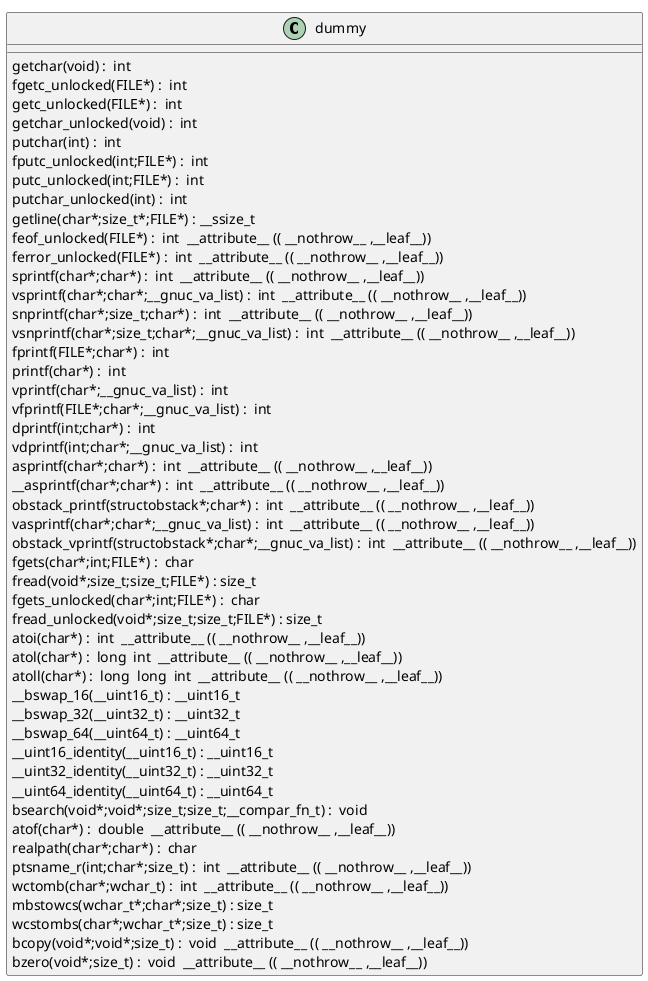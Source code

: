 @startuml
!pragma layout smetana
class dummy {
getchar(void) :  int  [[[./../../.././qc/crypto/dso/dso_dlfcn.c.html#900]]]
fgetc_unlocked(FILE*) :  int  [[[./../../.././qc/crypto/dso/dso_dlfcn.c.html#909]]]
getc_unlocked(FILE*) :  int  [[[./../../.././qc/crypto/dso/dso_dlfcn.c.html#919]]]
getchar_unlocked(void) :  int  [[[./../../.././qc/crypto/dso/dso_dlfcn.c.html#926]]]
putchar(int) :  int  [[[./../../.././qc/crypto/dso/dso_dlfcn.c.html#935]]]
fputc_unlocked(int;FILE*) :  int  [[[./../../.././qc/crypto/dso/dso_dlfcn.c.html#944]]]
putc_unlocked(int;FILE*) :  int  [[[./../../.././qc/crypto/dso/dso_dlfcn.c.html#954]]]
putchar_unlocked(int) :  int  [[[./../../.././qc/crypto/dso/dso_dlfcn.c.html#961]]]
getline(char*;size_t*;FILE*) : __ssize_t [[[./../../.././qc/crypto/dso/dso_dlfcn.c.html#971]]]
feof_unlocked(FILE*) :  int  __attribute__ (( __nothrow__ ,__leaf__)) [[[./../../.././qc/crypto/dso/dso_dlfcn.c.html#981]]]
ferror_unlocked(FILE*) :  int  __attribute__ (( __nothrow__ ,__leaf__)) [[[./../../.././qc/crypto/dso/dso_dlfcn.c.html#988]]]
sprintf(char*;char*) :  int  __attribute__ (( __nothrow__ ,__leaf__)) [[[./../../.././qc/crypto/dso/dso_dlfcn.c.html#1007]]]
vsprintf(char*;char*;__gnuc_va_list) :  int  __attribute__ (( __nothrow__ ,__leaf__)) [[[./../../.././qc/crypto/dso/dso_dlfcn.c.html#1020]]]
snprintf(char*;size_t;char*) :  int  __attribute__ (( __nothrow__ ,__leaf__)) [[[./../../.././qc/crypto/dso/dso_dlfcn.c.html#1039]]]
vsnprintf(char*;size_t;char*;__gnuc_va_list) :  int  __attribute__ (( __nothrow__ ,__leaf__)) [[[./../../.././qc/crypto/dso/dso_dlfcn.c.html#1053]]]
fprintf(FILE*;char*) :  int  [[[./../../.././qc/crypto/dso/dso_dlfcn.c.html#1074]]]
printf(char*) :  int  [[[./../../.././qc/crypto/dso/dso_dlfcn.c.html#1081]]]
vprintf(char*;__gnuc_va_list) :  int  [[[./../../.././qc/crypto/dso/dso_dlfcn.c.html#1093]]]
vfprintf(FILE*;char*;__gnuc_va_list) :  int  [[[./../../.././qc/crypto/dso/dso_dlfcn.c.html#1103]]]
dprintf(int;char*) :  int  [[[./../../.././qc/crypto/dso/dso_dlfcn.c.html#1118]]]
vdprintf(int;char*;__gnuc_va_list) :  int  [[[./../../.././qc/crypto/dso/dso_dlfcn.c.html#1129]]]
asprintf(char*;char*) :  int  __attribute__ (( __nothrow__ ,__leaf__)) [[[./../../.././qc/crypto/dso/dso_dlfcn.c.html#1155]]]
__asprintf(char*;char*) :  int  __attribute__ (( __nothrow__ ,__leaf__)) [[[./../../.././qc/crypto/dso/dso_dlfcn.c.html#1162]]]
obstack_printf(structobstack*;char*) :  int  __attribute__ (( __nothrow__ ,__leaf__)) [[[./../../.././qc/crypto/dso/dso_dlfcn.c.html#1170]]]
vasprintf(char*;char*;__gnuc_va_list) :  int  __attribute__ (( __nothrow__ ,__leaf__)) [[[./../../.././qc/crypto/dso/dso_dlfcn.c.html#1178]]]
obstack_vprintf(structobstack*;char*;__gnuc_va_list) :  int  __attribute__ (( __nothrow__ ,__leaf__)) [[[./../../.././qc/crypto/dso/dso_dlfcn.c.html#1185]]]
fgets(char*;int;FILE*) :  char  [[[./../../.././qc/crypto/dso/dso_dlfcn.c.html#1206]]]
fread(void*;size_t;size_t;FILE*) : size_t [[[./../../.././qc/crypto/dso/dso_dlfcn.c.html#1232]]]
fgets_unlocked(char*;int;FILE*) :  char  [[[./../../.././qc/crypto/dso/dso_dlfcn.c.html#1258]]]
fread_unlocked(void*;size_t;size_t;FILE*) : size_t [[[./../../.././qc/crypto/dso/dso_dlfcn.c.html#1287]]]
atoi(char*) :  int  __attribute__ (( __nothrow__ ,__leaf__)) [[[./../../.././qc/crypto/dso/dso_dlfcn.c.html#1617]]]
atol(char*) :  long  int  __attribute__ (( __nothrow__ ,__leaf__)) [[[./../../.././qc/crypto/dso/dso_dlfcn.c.html#1622]]]
atoll(char*) :  long  long  int  __attribute__ (( __nothrow__ ,__leaf__)) [[[./../../.././qc/crypto/dso/dso_dlfcn.c.html#1629]]]
__bswap_16(__uint16_t) : __uint16_t [[[./../../.././qc/crypto/dso/dso_dlfcn.c.html#1804]]]
__bswap_32(__uint32_t) : __uint32_t [[[./../../.././qc/crypto/dso/dso_dlfcn.c.html#1819]]]
__bswap_64(__uint64_t) : __uint64_t [[[./../../.././qc/crypto/dso/dso_dlfcn.c.html#1829]]]
__uint16_identity(__uint16_t) : __uint16_t [[[./../../.././qc/crypto/dso/dso_dlfcn.c.html#1841]]]
__uint32_identity(__uint32_t) : __uint32_t [[[./../../.././qc/crypto/dso/dso_dlfcn.c.html#1847]]]
__uint64_identity(__uint64_t) : __uint64_t [[[./../../.././qc/crypto/dso/dso_dlfcn.c.html#1853]]]
bsearch(void*;void*;size_t;size_t;__compar_fn_t) :  void  [[[./../../.././qc/crypto/dso/dso_dlfcn.c.html#2565]]]
atof(char*) :  double  __attribute__ (( __nothrow__ ,__leaf__)) [[[./../../.././qc/crypto/dso/dso_dlfcn.c.html#1]]]
realpath(char*;char*) :  char  [[[./../../.././qc/crypto/dso/dso_dlfcn.c.html#1]]]
ptsname_r(int;char*;size_t) :  int  __attribute__ (( __nothrow__ ,__leaf__)) [[[./../../.././qc/crypto/dso/dso_dlfcn.c.html#1]]]
wctomb(char*;wchar_t) :  int  __attribute__ (( __nothrow__ ,__leaf__)) [[[./../../.././qc/crypto/dso/dso_dlfcn.c.html#1]]]
mbstowcs(wchar_t*;char*;size_t) : size_t [[[./../../.././qc/crypto/dso/dso_dlfcn.c.html#1]]]
wcstombs(char*;wchar_t*;size_t) : size_t [[[./../../.././qc/crypto/dso/dso_dlfcn.c.html#1]]]
bcopy(void*;void*;size_t) :  void  __attribute__ (( __nothrow__ ,__leaf__)) [[[./../../.././qc/crypto/dso/dso_dlfcn.c.html#1]]]
bzero(void*;size_t) :  void  __attribute__ (( __nothrow__ ,__leaf__)) [[[./../../.././qc/crypto/dso/dso_dlfcn.c.html#1]]]
} 
@enduml
